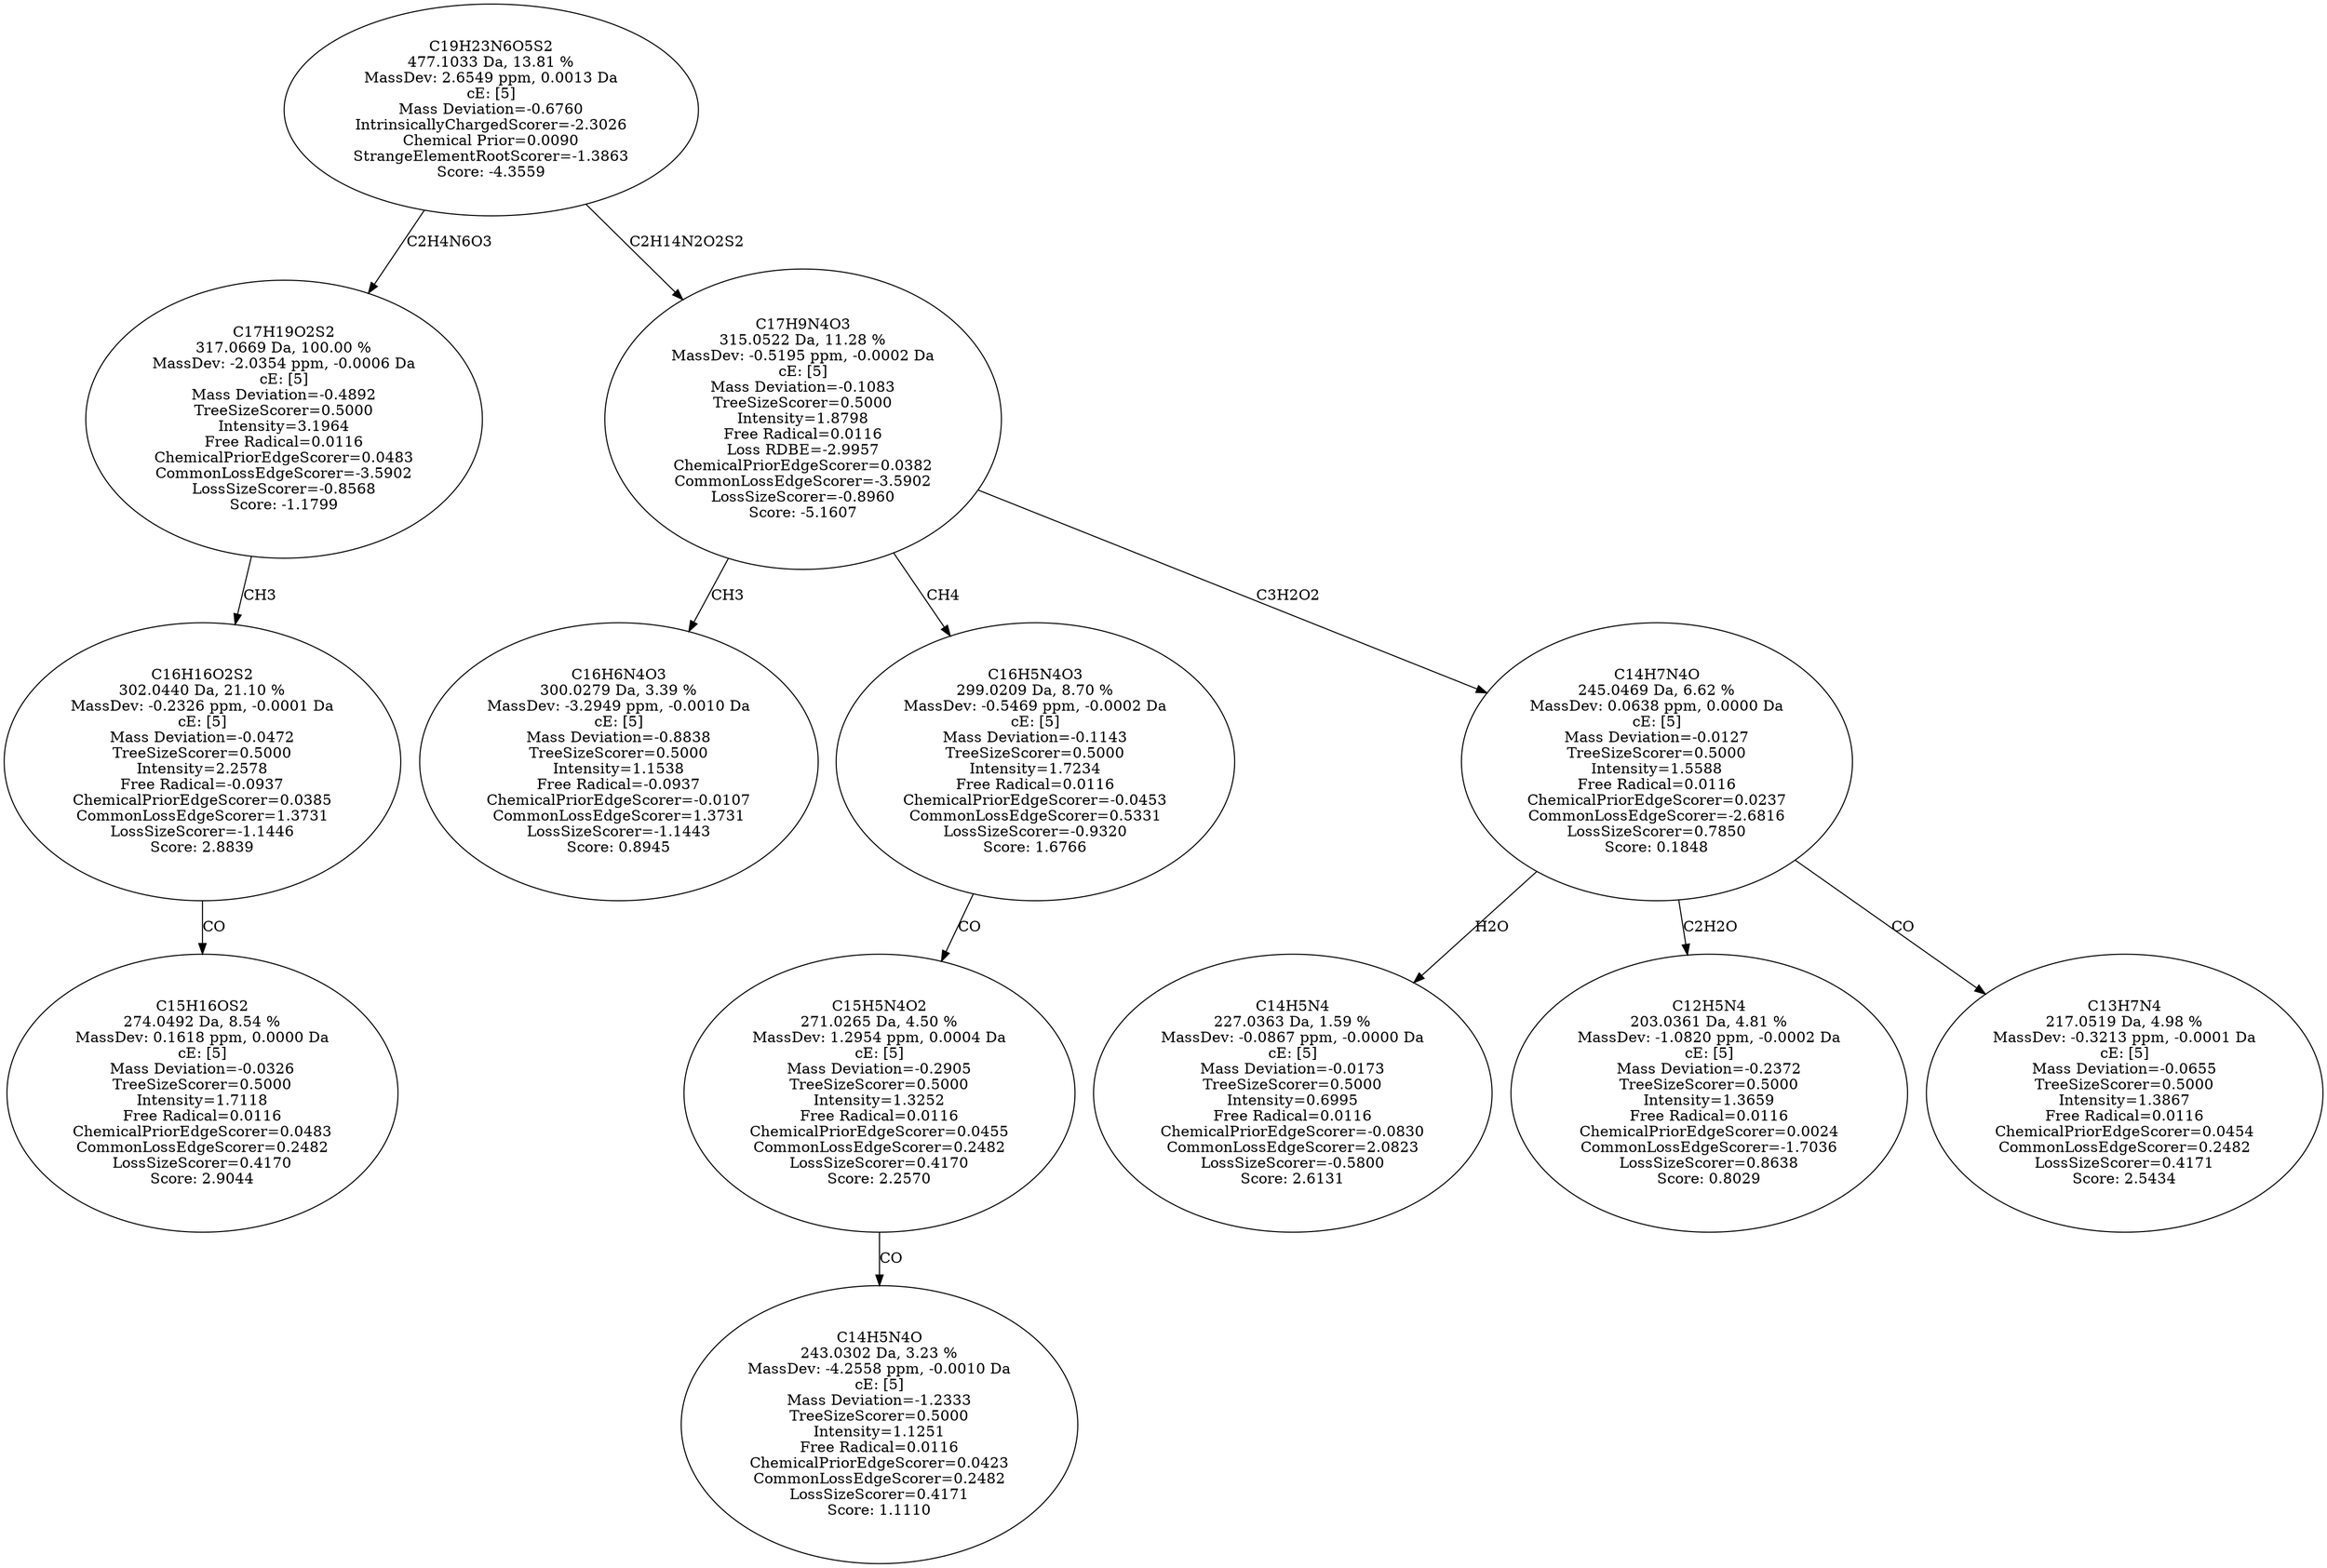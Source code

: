 strict digraph {
v1 [label="C15H16OS2\n274.0492 Da, 8.54 %\nMassDev: 0.1618 ppm, 0.0000 Da\ncE: [5]\nMass Deviation=-0.0326\nTreeSizeScorer=0.5000\nIntensity=1.7118\nFree Radical=0.0116\nChemicalPriorEdgeScorer=0.0483\nCommonLossEdgeScorer=0.2482\nLossSizeScorer=0.4170\nScore: 2.9044"];
v2 [label="C16H16O2S2\n302.0440 Da, 21.10 %\nMassDev: -0.2326 ppm, -0.0001 Da\ncE: [5]\nMass Deviation=-0.0472\nTreeSizeScorer=0.5000\nIntensity=2.2578\nFree Radical=-0.0937\nChemicalPriorEdgeScorer=0.0385\nCommonLossEdgeScorer=1.3731\nLossSizeScorer=-1.1446\nScore: 2.8839"];
v3 [label="C17H19O2S2\n317.0669 Da, 100.00 %\nMassDev: -2.0354 ppm, -0.0006 Da\ncE: [5]\nMass Deviation=-0.4892\nTreeSizeScorer=0.5000\nIntensity=3.1964\nFree Radical=0.0116\nChemicalPriorEdgeScorer=0.0483\nCommonLossEdgeScorer=-3.5902\nLossSizeScorer=-0.8568\nScore: -1.1799"];
v4 [label="C16H6N4O3\n300.0279 Da, 3.39 %\nMassDev: -3.2949 ppm, -0.0010 Da\ncE: [5]\nMass Deviation=-0.8838\nTreeSizeScorer=0.5000\nIntensity=1.1538\nFree Radical=-0.0937\nChemicalPriorEdgeScorer=-0.0107\nCommonLossEdgeScorer=1.3731\nLossSizeScorer=-1.1443\nScore: 0.8945"];
v5 [label="C14H5N4O\n243.0302 Da, 3.23 %\nMassDev: -4.2558 ppm, -0.0010 Da\ncE: [5]\nMass Deviation=-1.2333\nTreeSizeScorer=0.5000\nIntensity=1.1251\nFree Radical=0.0116\nChemicalPriorEdgeScorer=0.0423\nCommonLossEdgeScorer=0.2482\nLossSizeScorer=0.4171\nScore: 1.1110"];
v6 [label="C15H5N4O2\n271.0265 Da, 4.50 %\nMassDev: 1.2954 ppm, 0.0004 Da\ncE: [5]\nMass Deviation=-0.2905\nTreeSizeScorer=0.5000\nIntensity=1.3252\nFree Radical=0.0116\nChemicalPriorEdgeScorer=0.0455\nCommonLossEdgeScorer=0.2482\nLossSizeScorer=0.4170\nScore: 2.2570"];
v7 [label="C16H5N4O3\n299.0209 Da, 8.70 %\nMassDev: -0.5469 ppm, -0.0002 Da\ncE: [5]\nMass Deviation=-0.1143\nTreeSizeScorer=0.5000\nIntensity=1.7234\nFree Radical=0.0116\nChemicalPriorEdgeScorer=-0.0453\nCommonLossEdgeScorer=0.5331\nLossSizeScorer=-0.9320\nScore: 1.6766"];
v8 [label="C14H5N4\n227.0363 Da, 1.59 %\nMassDev: -0.0867 ppm, -0.0000 Da\ncE: [5]\nMass Deviation=-0.0173\nTreeSizeScorer=0.5000\nIntensity=0.6995\nFree Radical=0.0116\nChemicalPriorEdgeScorer=-0.0830\nCommonLossEdgeScorer=2.0823\nLossSizeScorer=-0.5800\nScore: 2.6131"];
v9 [label="C12H5N4\n203.0361 Da, 4.81 %\nMassDev: -1.0820 ppm, -0.0002 Da\ncE: [5]\nMass Deviation=-0.2372\nTreeSizeScorer=0.5000\nIntensity=1.3659\nFree Radical=0.0116\nChemicalPriorEdgeScorer=0.0024\nCommonLossEdgeScorer=-1.7036\nLossSizeScorer=0.8638\nScore: 0.8029"];
v10 [label="C13H7N4\n217.0519 Da, 4.98 %\nMassDev: -0.3213 ppm, -0.0001 Da\ncE: [5]\nMass Deviation=-0.0655\nTreeSizeScorer=0.5000\nIntensity=1.3867\nFree Radical=0.0116\nChemicalPriorEdgeScorer=0.0454\nCommonLossEdgeScorer=0.2482\nLossSizeScorer=0.4171\nScore: 2.5434"];
v11 [label="C14H7N4O\n245.0469 Da, 6.62 %\nMassDev: 0.0638 ppm, 0.0000 Da\ncE: [5]\nMass Deviation=-0.0127\nTreeSizeScorer=0.5000\nIntensity=1.5588\nFree Radical=0.0116\nChemicalPriorEdgeScorer=0.0237\nCommonLossEdgeScorer=-2.6816\nLossSizeScorer=0.7850\nScore: 0.1848"];
v12 [label="C17H9N4O3\n315.0522 Da, 11.28 %\nMassDev: -0.5195 ppm, -0.0002 Da\ncE: [5]\nMass Deviation=-0.1083\nTreeSizeScorer=0.5000\nIntensity=1.8798\nFree Radical=0.0116\nLoss RDBE=-2.9957\nChemicalPriorEdgeScorer=0.0382\nCommonLossEdgeScorer=-3.5902\nLossSizeScorer=-0.8960\nScore: -5.1607"];
v13 [label="C19H23N6O5S2\n477.1033 Da, 13.81 %\nMassDev: 2.6549 ppm, 0.0013 Da\ncE: [5]\nMass Deviation=-0.6760\nIntrinsicallyChargedScorer=-2.3026\nChemical Prior=0.0090\nStrangeElementRootScorer=-1.3863\nScore: -4.3559"];
v2 -> v1 [label="CO"];
v3 -> v2 [label="CH3"];
v13 -> v3 [label="C2H4N6O3"];
v12 -> v4 [label="CH3"];
v6 -> v5 [label="CO"];
v7 -> v6 [label="CO"];
v12 -> v7 [label="CH4"];
v11 -> v8 [label="H2O"];
v11 -> v9 [label="C2H2O"];
v11 -> v10 [label="CO"];
v12 -> v11 [label="C3H2O2"];
v13 -> v12 [label="C2H14N2O2S2"];
}